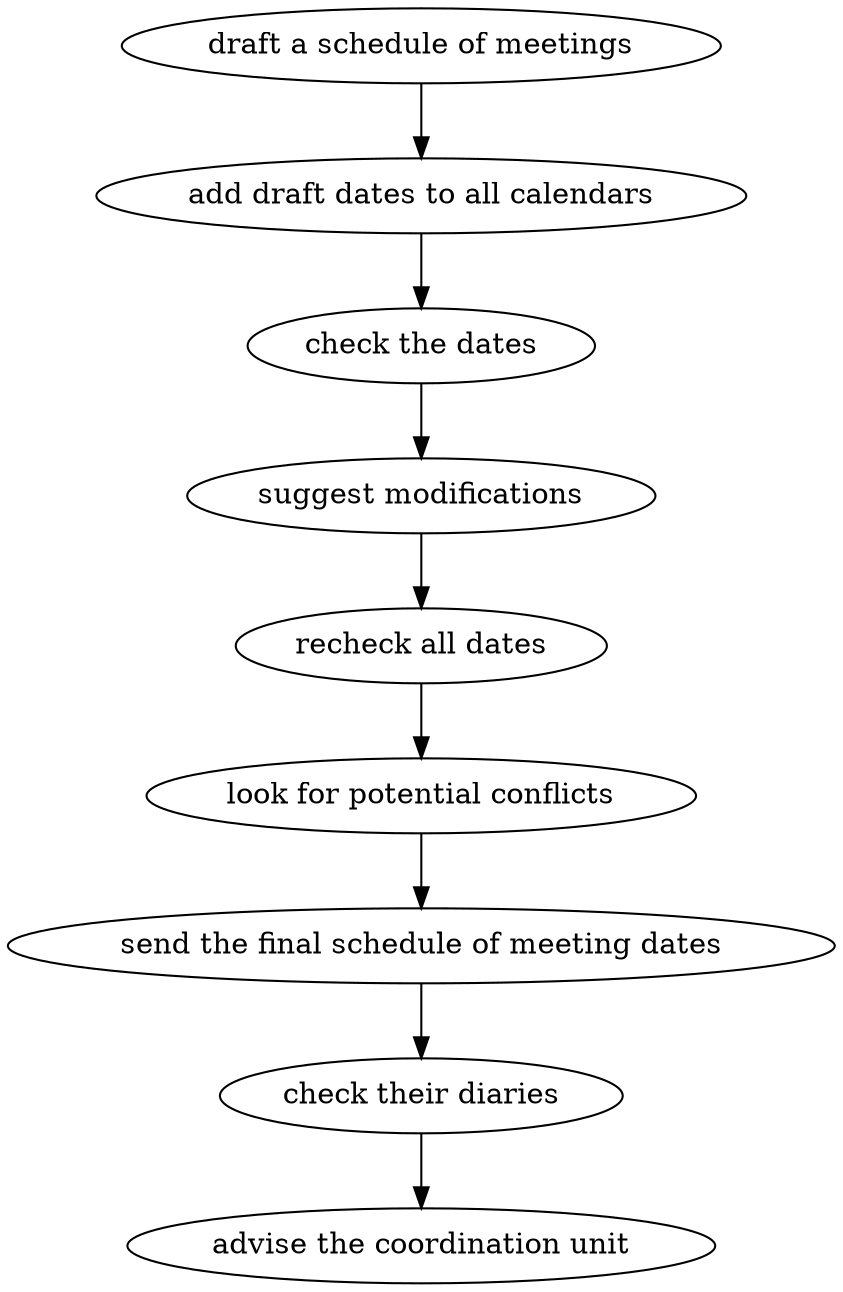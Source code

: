 strict digraph "doc-9.3" {
	graph [name="doc-9.3"];
	"draft a schedule of meetings"	[attrs="{'type': 'Activity', 'label': 'draft a schedule of meetings'}"];
	"add draft dates to all calendars"	[attrs="{'type': 'Activity', 'label': 'add draft dates to all calendars'}"];
	"draft a schedule of meetings" -> "add draft dates to all calendars"	[attrs="{'type': 'flow', 'label': 'flow'}"];
	"check the dates"	[attrs="{'type': 'Activity', 'label': 'check the dates'}"];
	"add draft dates to all calendars" -> "check the dates"	[attrs="{'type': 'flow', 'label': 'flow'}"];
	"suggest modifications"	[attrs="{'type': 'Activity', 'label': 'suggest modifications'}"];
	"check the dates" -> "suggest modifications"	[attrs="{'type': 'flow', 'label': 'flow'}"];
	"recheck all dates"	[attrs="{'type': 'Activity', 'label': 'recheck all dates'}"];
	"suggest modifications" -> "recheck all dates"	[attrs="{'type': 'flow', 'label': 'flow'}"];
	"look for potential conflicts"	[attrs="{'type': 'Activity', 'label': 'look for potential conflicts'}"];
	"recheck all dates" -> "look for potential conflicts"	[attrs="{'type': 'flow', 'label': 'flow'}"];
	"send the final schedule of meeting dates"	[attrs="{'type': 'Activity', 'label': 'send the final schedule of meeting dates'}"];
	"look for potential conflicts" -> "send the final schedule of meeting dates"	[attrs="{'type': 'flow', 'label': 'flow'}"];
	"check their diaries"	[attrs="{'type': 'Activity', 'label': 'check their diaries'}"];
	"send the final schedule of meeting dates" -> "check their diaries"	[attrs="{'type': 'flow', 'label': 'flow'}"];
	"advise the coordination unit"	[attrs="{'type': 'Activity', 'label': 'advise the coordination unit'}"];
	"check their diaries" -> "advise the coordination unit"	[attrs="{'type': 'flow', 'label': 'flow'}"];
}
